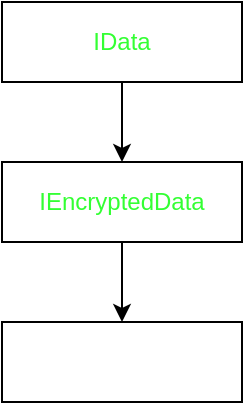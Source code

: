 <mxfile version="20.0.3" type="device" pages="5"><diagram id="fUTEXKXD0uSxn1gzb-y6" name="data_model"><mxGraphModel dx="460" dy="789" grid="1" gridSize="10" guides="1" tooltips="1" connect="1" arrows="1" fold="1" page="1" pageScale="1" pageWidth="850" pageHeight="1100" math="0" shadow="0"><root><mxCell id="0"/><mxCell id="1" parent="0"/><mxCell id="AK8e0sGS78FUBG4dWG1a-3" style="edgeStyle=orthogonalEdgeStyle;rounded=0;orthogonalLoop=1;jettySize=auto;html=1;entryX=0.5;entryY=0;entryDx=0;entryDy=0;fontColor=#FFFFFF;" parent="1" source="xC9XY3UasAlfXsgon6vE-1" target="AK8e0sGS78FUBG4dWG1a-2" edge="1"><mxGeometry relative="1" as="geometry"/></mxCell><mxCell id="xC9XY3UasAlfXsgon6vE-1" value="IData" style="rounded=0;whiteSpace=wrap;html=1;fontColor=#33FF33;" parent="1" vertex="1"><mxGeometry x="400" y="120" width="120" height="40" as="geometry"/></mxCell><mxCell id="AK8e0sGS78FUBG4dWG1a-1" value="Account data" style="rounded=0;whiteSpace=wrap;html=1;fontColor=#FFFFFF;" parent="1" vertex="1"><mxGeometry x="400" y="280" width="120" height="40" as="geometry"/></mxCell><mxCell id="AK8e0sGS78FUBG4dWG1a-4" style="edgeStyle=orthogonalEdgeStyle;rounded=0;orthogonalLoop=1;jettySize=auto;html=1;entryX=0.5;entryY=0;entryDx=0;entryDy=0;fontColor=#FFFFFF;" parent="1" source="AK8e0sGS78FUBG4dWG1a-2" target="AK8e0sGS78FUBG4dWG1a-1" edge="1"><mxGeometry relative="1" as="geometry"/></mxCell><mxCell id="AK8e0sGS78FUBG4dWG1a-2" value="IEncryptedData" style="rounded=0;whiteSpace=wrap;html=1;fontColor=#33FF33;" parent="1" vertex="1"><mxGeometry x="400" y="200" width="120" height="40" as="geometry"/></mxCell></root></mxGraphModel></diagram><diagram id="lnxdm_pcfq1OGAOoqF5U" name="encryption flow"><mxGraphModel dx="460" dy="789" grid="1" gridSize="10" guides="1" tooltips="1" connect="1" arrows="1" fold="1" page="1" pageScale="1" pageWidth="850" pageHeight="1100" math="0" shadow="0"><root><mxCell id="0"/><mxCell id="1" parent="0"/><mxCell id="0Tv8KRY-CtIs28pvCC3_-11" style="edgeStyle=orthogonalEdgeStyle;rounded=0;orthogonalLoop=1;jettySize=auto;html=1;fontColor=#FFFFFF;" parent="1" source="0Tv8KRY-CtIs28pvCC3_-1" target="0Tv8KRY-CtIs28pvCC3_-9" edge="1"><mxGeometry relative="1" as="geometry"/></mxCell><mxCell id="0Tv8KRY-CtIs28pvCC3_-1" value="Account data" style="rounded=0;whiteSpace=wrap;html=1;fontColor=#FFFFFF;" parent="1" vertex="1"><mxGeometry x="40" y="240" width="120" height="40" as="geometry"/></mxCell><mxCell id="0Tv8KRY-CtIs28pvCC3_-2" value="&lt;div&gt;Encrypted account data&lt;br&gt;&lt;/div&gt;" style="rounded=0;whiteSpace=wrap;html=1;fontColor=#FFFFFF;" parent="1" vertex="1"><mxGeometry x="440" y="240" width="120" height="40" as="geometry"/></mxCell><mxCell id="79iRGagRySBU1ebr-khd-7" style="edgeStyle=orthogonalEdgeStyle;rounded=0;orthogonalLoop=1;jettySize=auto;html=1;entryX=0.5;entryY=0;entryDx=0;entryDy=0;fontColor=#FFFFFF;" parent="1" source="0Tv8KRY-CtIs28pvCC3_-5" target="0Tv8KRY-CtIs28pvCC3_-9" edge="1"><mxGeometry relative="1" as="geometry"/></mxCell><mxCell id="0Tv8KRY-CtIs28pvCC3_-5" value="AES 256 CTR" style="rounded=1;whiteSpace=wrap;html=1;fontColor=#FFFFFF;" parent="1" vertex="1"><mxGeometry x="240" y="160" width="120" height="40" as="geometry"/></mxCell><mxCell id="0Tv8KRY-CtIs28pvCC3_-12" style="edgeStyle=orthogonalEdgeStyle;rounded=0;orthogonalLoop=1;jettySize=auto;html=1;entryX=0;entryY=0.5;entryDx=0;entryDy=0;fontColor=#FFFFFF;" parent="1" source="0Tv8KRY-CtIs28pvCC3_-9" target="0Tv8KRY-CtIs28pvCC3_-2" edge="1"><mxGeometry relative="1" as="geometry"/></mxCell><mxCell id="zUqYFEMRGiSaLk9crKAS-2" style="edgeStyle=orthogonalEdgeStyle;rounded=0;orthogonalLoop=1;jettySize=auto;html=1;entryX=0;entryY=0.5;entryDx=0;entryDy=0;fontColor=#FFFFFF;exitX=0.5;exitY=1;exitDx=0;exitDy=0;" parent="1" source="0Tv8KRY-CtIs28pvCC3_-9" target="zUqYFEMRGiSaLk9crKAS-1" edge="1"><mxGeometry relative="1" as="geometry"/></mxCell><mxCell id="0Tv8KRY-CtIs28pvCC3_-9" value="Encrypt" style="rounded=1;whiteSpace=wrap;html=1;fontColor=#FFFFFF;" parent="1" vertex="1"><mxGeometry x="240" y="240" width="120" height="40" as="geometry"/></mxCell><mxCell id="0Tv8KRY-CtIs28pvCC3_-15" value="Store" style="edgeStyle=orthogonalEdgeStyle;rounded=0;orthogonalLoop=1;jettySize=auto;html=1;entryX=0.5;entryY=0;entryDx=0;entryDy=0;fontColor=#FFFFFF;" parent="1" source="0Tv8KRY-CtIs28pvCC3_-13" target="0Tv8KRY-CtIs28pvCC3_-2" edge="1"><mxGeometry relative="1" as="geometry"/></mxCell><mxCell id="79iRGagRySBU1ebr-khd-9" value="Salt" style="edgeStyle=orthogonalEdgeStyle;rounded=0;orthogonalLoop=1;jettySize=auto;html=1;entryX=0.75;entryY=0;entryDx=0;entryDy=0;fontColor=#FFFFFF;" parent="1" source="0Tv8KRY-CtIs28pvCC3_-13" target="0Tv8KRY-CtIs28pvCC3_-5" edge="1"><mxGeometry relative="1" as="geometry"><mxPoint x="320" y="60" as="targetPoint"/></mxGeometry></mxCell><mxCell id="0Tv8KRY-CtIs28pvCC3_-13" value="&lt;div&gt;Salt&lt;/div&gt;&lt;div&gt;(per account)&lt;br&gt;&lt;/div&gt;" style="rounded=0;whiteSpace=wrap;html=1;fontColor=#FFFFFF;" parent="1" vertex="1"><mxGeometry x="440" y="40" width="120" height="40" as="geometry"/></mxCell><mxCell id="79iRGagRySBU1ebr-khd-8" value="Key" style="edgeStyle=orthogonalEdgeStyle;rounded=0;orthogonalLoop=1;jettySize=auto;html=1;entryX=0.25;entryY=0;entryDx=0;entryDy=0;fontColor=#FFFFFF;" parent="1" source="0Tv8KRY-CtIs28pvCC3_-18" target="0Tv8KRY-CtIs28pvCC3_-5" edge="1"><mxGeometry relative="1" as="geometry"><mxPoint x="280" y="60" as="targetPoint"/></mxGeometry></mxCell><mxCell id="0Tv8KRY-CtIs28pvCC3_-18" value="User secret" style="rounded=0;whiteSpace=wrap;html=1;fontColor=#FFFFFF;" parent="1" vertex="1"><mxGeometry x="40" y="40" width="120" height="40" as="geometry"/></mxCell><mxCell id="zUqYFEMRGiSaLk9crKAS-3" value="Store" style="edgeStyle=orthogonalEdgeStyle;rounded=0;orthogonalLoop=1;jettySize=auto;html=1;entryX=0.5;entryY=1;entryDx=0;entryDy=0;fontColor=#FFFFFF;" parent="1" source="zUqYFEMRGiSaLk9crKAS-1" target="0Tv8KRY-CtIs28pvCC3_-2" edge="1"><mxGeometry relative="1" as="geometry"/></mxCell><mxCell id="zUqYFEMRGiSaLk9crKAS-1" value="HMAC" style="rounded=0;whiteSpace=wrap;html=1;fontColor=#FFFFFF;" parent="1" vertex="1"><mxGeometry x="440" y="360" width="120" height="40" as="geometry"/></mxCell></root></mxGraphModel></diagram><diagram id="JrP6DUayIy2TuXrX6jQS" name="Encrypted data"><mxGraphModel dx="460" dy="789" grid="1" gridSize="10" guides="1" tooltips="1" connect="1" arrows="1" fold="1" page="1" pageScale="1" pageWidth="850" pageHeight="1100" math="0" shadow="0"><root><mxCell id="0"/><mxCell id="1" parent="0"/><mxCell id="b30_117mNofZZ1XKkhct-4" value="AccountData" style="swimlane;fontStyle=0;childLayout=stackLayout;horizontal=1;startSize=26;fillColor=none;horizontalStack=0;resizeParent=1;resizeParentMax=0;resizeLast=0;collapsible=1;marginBottom=0;fontColor=#FFFFFF;" parent="1" vertex="1"><mxGeometry x="80" y="400" width="160" height="130" as="geometry"/></mxCell><mxCell id="b30_117mNofZZ1XKkhct-9" value="Name" style="text;strokeColor=none;fillColor=none;align=left;verticalAlign=top;spacingLeft=4;spacingRight=4;overflow=hidden;rotatable=0;points=[[0,0.5],[1,0.5]];portConstraint=eastwest;fontColor=#FFFFFF;" parent="b30_117mNofZZ1XKkhct-4" vertex="1"><mxGeometry y="26" width="160" height="26" as="geometry"/></mxCell><mxCell id="b30_117mNofZZ1XKkhct-5" value="Login [E]" style="text;align=left;verticalAlign=top;spacingLeft=4;spacingRight=4;overflow=hidden;rotatable=0;points=[[0,0.5],[1,0.5]];portConstraint=eastwest;fillColor=none;fontColor=#66B2FF;" parent="b30_117mNofZZ1XKkhct-4" vertex="1"><mxGeometry y="52" width="160" height="26" as="geometry"/></mxCell><mxCell id="b30_117mNofZZ1XKkhct-6" value="Password [E]" style="text;align=left;verticalAlign=top;spacingLeft=4;spacingRight=4;overflow=hidden;rotatable=0;points=[[0,0.5],[1,0.5]];portConstraint=eastwest;fillColor=none;fontColor=#66B2FF;" parent="b30_117mNofZZ1XKkhct-4" vertex="1"><mxGeometry y="78" width="160" height="26" as="geometry"/></mxCell><mxCell id="b30_117mNofZZ1XKkhct-7" value="Description" style="text;strokeColor=none;fillColor=none;align=left;verticalAlign=top;spacingLeft=4;spacingRight=4;overflow=hidden;rotatable=0;points=[[0,0.5],[1,0.5]];portConstraint=eastwest;fontColor=#FFFFFF;" parent="b30_117mNofZZ1XKkhct-4" vertex="1"><mxGeometry y="104" width="160" height="26" as="geometry"/></mxCell><mxCell id="b30_117mNofZZ1XKkhct-19" style="edgeStyle=orthogonalEdgeStyle;rounded=0;orthogonalLoop=1;jettySize=auto;html=1;entryX=0.5;entryY=0;entryDx=0;entryDy=0;fontColor=#66B2FF;" parent="1" source="b30_117mNofZZ1XKkhct-10" target="b30_117mNofZZ1XKkhct-16" edge="1"><mxGeometry relative="1" as="geometry"/></mxCell><mxCell id="b30_117mNofZZ1XKkhct-10" value="IData" style="swimlane;fontStyle=0;childLayout=stackLayout;horizontal=1;startSize=26;fillColor=none;horizontalStack=0;resizeParent=1;resizeParentMax=0;resizeLast=0;collapsible=1;marginBottom=0;fontColor=#33FF33;" parent="1" vertex="1"><mxGeometry x="80" width="160" height="130" as="geometry"/></mxCell><mxCell id="UWjaHZpIBkSfIlXWcNL2-1" value="DataType (const)" style="text;strokeColor=none;fillColor=none;align=left;verticalAlign=top;spacingLeft=4;spacingRight=4;overflow=hidden;rotatable=0;points=[[0,0.5],[1,0.5]];portConstraint=eastwest;fontColor=#FFFFFF;" parent="b30_117mNofZZ1XKkhct-10" vertex="1"><mxGeometry y="26" width="160" height="26" as="geometry"/></mxCell><mxCell id="b30_117mNofZZ1XKkhct-11" value="Id" style="text;strokeColor=none;fillColor=none;align=left;verticalAlign=top;spacingLeft=4;spacingRight=4;overflow=hidden;rotatable=0;points=[[0,0.5],[1,0.5]];portConstraint=eastwest;fontColor=#FFFFFF;flipH=1;flipV=1;" parent="b30_117mNofZZ1XKkhct-10" vertex="1"><mxGeometry y="52" width="160" height="26" as="geometry"/></mxCell><mxCell id="b30_117mNofZZ1XKkhct-14" value="Parent" style="text;strokeColor=none;fillColor=none;align=left;verticalAlign=top;spacingLeft=4;spacingRight=4;overflow=hidden;rotatable=0;points=[[0,0.5],[1,0.5]];portConstraint=eastwest;fontColor=#FFFFFF;" parent="b30_117mNofZZ1XKkhct-10" vertex="1"><mxGeometry y="78" width="160" height="26" as="geometry"/></mxCell><mxCell id="QBJDyHPJbhhy37YhERGV-7" value="TimeStamp" style="text;strokeColor=none;fillColor=none;align=left;verticalAlign=top;spacingLeft=4;spacingRight=4;overflow=hidden;rotatable=0;points=[[0,0.5],[1,0.5]];portConstraint=eastwest;fontColor=#FFFFFF;" parent="b30_117mNofZZ1XKkhct-10" vertex="1"><mxGeometry y="104" width="160" height="26" as="geometry"/></mxCell><mxCell id="b30_117mNofZZ1XKkhct-20" style="edgeStyle=orthogonalEdgeStyle;rounded=0;orthogonalLoop=1;jettySize=auto;html=1;entryX=0.5;entryY=0;entryDx=0;entryDy=0;fontColor=#66B2FF;" parent="1" source="b30_117mNofZZ1XKkhct-16" target="b30_117mNofZZ1XKkhct-4" edge="1"><mxGeometry relative="1" as="geometry"/></mxCell><mxCell id="QBJDyHPJbhhy37YhERGV-9" style="edgeStyle=orthogonalEdgeStyle;rounded=0;orthogonalLoop=1;jettySize=auto;html=1;entryX=0.5;entryY=0;entryDx=0;entryDy=0;fontColor=#FFFFFF;exitX=0.5;exitY=1;exitDx=0;exitDy=0;" parent="1" source="b30_117mNofZZ1XKkhct-16" target="QBJDyHPJbhhy37YhERGV-1" edge="1"><mxGeometry relative="1" as="geometry"/></mxCell><mxCell id="b30_117mNofZZ1XKkhct-16" value="IEncryptedData" style="swimlane;fontStyle=0;childLayout=stackLayout;horizontal=1;startSize=26;fillColor=none;horizontalStack=0;resizeParent=1;resizeParentMax=0;resizeLast=0;collapsible=1;marginBottom=0;fontColor=#33FF33;" parent="1" vertex="1"><mxGeometry x="80" y="200" width="160" height="104" as="geometry"/></mxCell><mxCell id="QBJDyHPJbhhy37YhERGV-8" value="IsEncrypted" style="text;strokeColor=none;fillColor=none;align=left;verticalAlign=top;spacingLeft=4;spacingRight=4;overflow=hidden;rotatable=0;points=[[0,0.5],[1,0.5]];portConstraint=eastwest;fontColor=#FFFFFF;" parent="b30_117mNofZZ1XKkhct-16" vertex="1"><mxGeometry y="26" width="160" height="26" as="geometry"/></mxCell><mxCell id="b30_117mNofZZ1XKkhct-17" value="Salt" style="text;strokeColor=none;fillColor=none;align=left;verticalAlign=top;spacingLeft=4;spacingRight=4;overflow=hidden;rotatable=0;points=[[0,0.5],[1,0.5]];portConstraint=eastwest;fontColor=#FFFFFF;" parent="b30_117mNofZZ1XKkhct-16" vertex="1"><mxGeometry y="52" width="160" height="26" as="geometry"/></mxCell><mxCell id="JstCCFAMWpf96RGzjESz-1" value="HMAC" style="text;strokeColor=none;fillColor=none;align=left;verticalAlign=top;spacingLeft=4;spacingRight=4;overflow=hidden;rotatable=0;points=[[0,0.5],[1,0.5]];portConstraint=eastwest;fontColor=#FFFFFF;" parent="b30_117mNofZZ1XKkhct-16" vertex="1"><mxGeometry y="78" width="160" height="26" as="geometry"/></mxCell><mxCell id="QBJDyHPJbhhy37YhERGV-1" value="DataFolder" style="swimlane;fontStyle=0;childLayout=stackLayout;horizontal=1;startSize=26;fillColor=none;horizontalStack=0;resizeParent=1;resizeParentMax=0;resizeLast=0;collapsible=1;marginBottom=0;fontColor=#FFFFFF;" parent="1" vertex="1"><mxGeometry x="280" y="400" width="160" height="104" as="geometry"/></mxCell><mxCell id="QBJDyHPJbhhy37YhERGV-2" value="Name" style="text;strokeColor=none;fillColor=none;align=left;verticalAlign=top;spacingLeft=4;spacingRight=4;overflow=hidden;rotatable=0;points=[[0,0.5],[1,0.5]];portConstraint=eastwest;fontColor=#FFFFFF;" parent="QBJDyHPJbhhy37YhERGV-1" vertex="1"><mxGeometry y="26" width="160" height="26" as="geometry"/></mxCell><mxCell id="QBJDyHPJbhhy37YhERGV-5" value="Description" style="text;strokeColor=none;fillColor=none;align=left;verticalAlign=top;spacingLeft=4;spacingRight=4;overflow=hidden;rotatable=0;points=[[0,0.5],[1,0.5]];portConstraint=eastwest;fontColor=#FFFFFF;" parent="QBJDyHPJbhhy37YhERGV-1" vertex="1"><mxGeometry y="52" width="160" height="26" as="geometry"/></mxCell><mxCell id="QBJDyHPJbhhy37YhERGV-10" value="Count" style="text;strokeColor=none;fillColor=none;align=left;verticalAlign=top;spacingLeft=4;spacingRight=4;overflow=hidden;rotatable=0;points=[[0,0.5],[1,0.5]];portConstraint=eastwest;fontColor=#FFFFFF;" parent="QBJDyHPJbhhy37YhERGV-1" vertex="1"><mxGeometry y="78" width="160" height="26" as="geometry"/></mxCell></root></mxGraphModel></diagram><diagram id="qnJR2oq2hnCzLryUrViN" name="DBHeader"><mxGraphModel dx="460" dy="789" grid="1" gridSize="10" guides="1" tooltips="1" connect="1" arrows="1" fold="1" page="1" pageScale="1" pageWidth="850" pageHeight="1100" math="0" shadow="0"><root><mxCell id="0"/><mxCell id="1" parent="0"/><mxCell id="gI9X6LPqGYjSw6wljJoz-1" value="Size: 12 MB" style="whiteSpace=wrap;html=1;fontColor=#FFFFFF;fillColor=none;fontSize=18;" parent="1" vertex="1"><mxGeometry x="40" y="40" width="120" height="80" as="geometry"/></mxCell><mxCell id="gI9X6LPqGYjSw6wljJoz-6" value="" style="shape=table;html=1;whiteSpace=wrap;startSize=0;container=1;collapsible=0;childLayout=tableLayout;fontSize=16;fontColor=#FFFFFF;fillColor=none;" parent="1" vertex="1"><mxGeometry x="41" y="160" width="369" height="319" as="geometry"/></mxCell><mxCell id="gI9X6LPqGYjSw6wljJoz-7" value="" style="shape=tableRow;horizontal=0;startSize=0;swimlaneHead=0;swimlaneBody=0;top=0;left=0;bottom=0;right=0;collapsible=0;dropTarget=0;fillColor=none;points=[[0,0.5],[1,0.5]];portConstraint=eastwest;fontSize=16;fontColor=#FFFFFF;" parent="gI9X6LPqGYjSw6wljJoz-6" vertex="1"><mxGeometry width="369" height="41" as="geometry"/></mxCell><mxCell id="gI9X6LPqGYjSw6wljJoz-8" value="Name" style="shape=partialRectangle;html=1;whiteSpace=wrap;connectable=0;fillColor=none;top=0;left=0;bottom=0;right=0;overflow=hidden;fontSize=16;fontColor=#FFFFFF;align=center;" parent="gI9X6LPqGYjSw6wljJoz-7" vertex="1"><mxGeometry width="100" height="41" as="geometry"><mxRectangle width="100" height="41" as="alternateBounds"/></mxGeometry></mxCell><mxCell id="gI9X6LPqGYjSw6wljJoz-9" value="Size" style="shape=partialRectangle;html=1;whiteSpace=wrap;connectable=0;fillColor=none;top=0;left=0;bottom=0;right=0;overflow=hidden;fontSize=16;fontColor=#FFFFFF;" parent="gI9X6LPqGYjSw6wljJoz-7" vertex="1"><mxGeometry x="100" width="100" height="41" as="geometry"><mxRectangle width="100" height="41" as="alternateBounds"/></mxGeometry></mxCell><mxCell id="2VIc91V5ZWwU0F-H3aYq-1" value="Comment" style="shape=partialRectangle;html=1;whiteSpace=wrap;connectable=0;fillColor=none;top=0;left=0;bottom=0;right=0;overflow=hidden;fontSize=16;fontColor=#FFFFFF;" parent="gI9X6LPqGYjSw6wljJoz-7" vertex="1"><mxGeometry x="200" width="169" height="41" as="geometry"><mxRectangle width="169" height="41" as="alternateBounds"/></mxGeometry></mxCell><mxCell id="gI9X6LPqGYjSw6wljJoz-28" style="shape=tableRow;horizontal=0;startSize=0;swimlaneHead=0;swimlaneBody=0;top=0;left=0;bottom=0;right=0;collapsible=0;dropTarget=0;fillColor=none;points=[[0,0.5],[1,0.5]];portConstraint=eastwest;fontSize=16;fontColor=#FFFFFF;" parent="gI9X6LPqGYjSw6wljJoz-6" vertex="1"><mxGeometry y="41" width="369" height="40" as="geometry"/></mxCell><mxCell id="gI9X6LPqGYjSw6wljJoz-29" value="Hash" style="shape=partialRectangle;html=1;whiteSpace=wrap;connectable=0;fillColor=none;top=0;left=0;bottom=0;right=0;overflow=hidden;fontSize=16;fontColor=#FFFFFF;" parent="gI9X6LPqGYjSw6wljJoz-28" vertex="1"><mxGeometry width="100" height="40" as="geometry"><mxRectangle width="100" height="40" as="alternateBounds"/></mxGeometry></mxCell><mxCell id="gI9X6LPqGYjSw6wljJoz-30" value="32" style="shape=partialRectangle;html=1;whiteSpace=wrap;connectable=0;fillColor=none;top=0;left=0;bottom=0;right=0;overflow=hidden;fontSize=16;fontColor=#FFFFFF;" parent="gI9X6LPqGYjSw6wljJoz-28" vertex="1"><mxGeometry x="100" width="100" height="40" as="geometry"><mxRectangle width="100" height="40" as="alternateBounds"/></mxGeometry></mxCell><mxCell id="2VIc91V5ZWwU0F-H3aYq-4" style="shape=partialRectangle;html=1;whiteSpace=wrap;connectable=0;fillColor=none;top=0;left=0;bottom=0;right=0;overflow=hidden;fontSize=16;fontColor=#FFFFFF;" parent="gI9X6LPqGYjSw6wljJoz-28" vertex="1"><mxGeometry x="200" width="169" height="40" as="geometry"><mxRectangle width="169" height="40" as="alternateBounds"/></mxGeometry></mxCell><mxCell id="xpyPhEASOLxkJCNQNlfW-5" style="shape=tableRow;horizontal=0;startSize=0;swimlaneHead=0;swimlaneBody=0;top=0;left=0;bottom=0;right=0;collapsible=0;dropTarget=0;fillColor=none;points=[[0,0.5],[1,0.5]];portConstraint=eastwest;fontSize=16;fontColor=#FFFFFF;" vertex="1" parent="gI9X6LPqGYjSw6wljJoz-6"><mxGeometry y="81" width="369" height="39" as="geometry"/></mxCell><mxCell id="xpyPhEASOLxkJCNQNlfW-6" value="Hashing start:" style="shape=partialRectangle;html=1;whiteSpace=wrap;connectable=0;fillColor=none;top=0;left=0;bottom=0;right=0;overflow=hidden;fontSize=16;fontColor=#FFFFFF;rowspan=1;colspan=3;" vertex="1" parent="xpyPhEASOLxkJCNQNlfW-5"><mxGeometry width="369" height="39" as="geometry"><mxRectangle width="100" height="39" as="alternateBounds"/></mxGeometry></mxCell><mxCell id="xpyPhEASOLxkJCNQNlfW-7" style="shape=partialRectangle;html=1;whiteSpace=wrap;connectable=0;fillColor=none;top=0;left=0;bottom=0;right=0;overflow=hidden;fontSize=16;fontColor=#FFFFFF;" vertex="1" visible="0" parent="xpyPhEASOLxkJCNQNlfW-5"><mxGeometry x="100" width="100" height="39" as="geometry"><mxRectangle width="100" height="39" as="alternateBounds"/></mxGeometry></mxCell><mxCell id="xpyPhEASOLxkJCNQNlfW-8" style="shape=partialRectangle;html=1;whiteSpace=wrap;connectable=0;fillColor=none;top=0;left=0;bottom=0;right=0;overflow=hidden;fontSize=16;fontColor=#FFFFFF;" vertex="1" visible="0" parent="xpyPhEASOLxkJCNQNlfW-5"><mxGeometry x="200" width="169" height="39" as="geometry"><mxRectangle width="169" height="39" as="alternateBounds"/></mxGeometry></mxCell><mxCell id="gI9X6LPqGYjSw6wljJoz-11" value="" style="shape=tableRow;horizontal=0;startSize=0;swimlaneHead=0;swimlaneBody=0;top=0;left=0;bottom=0;right=0;collapsible=0;dropTarget=0;fillColor=none;points=[[0,0.5],[1,0.5]];portConstraint=eastwest;fontSize=16;fontColor=#FFFFFF;" parent="gI9X6LPqGYjSw6wljJoz-6" vertex="1"><mxGeometry y="120" width="369" height="39" as="geometry"/></mxCell><mxCell id="gI9X6LPqGYjSw6wljJoz-12" value="&lt;div&gt;Version&lt;/div&gt;" style="shape=partialRectangle;html=1;whiteSpace=wrap;connectable=0;fillColor=none;top=0;left=0;bottom=0;right=0;overflow=hidden;fontSize=16;fontColor=#FFFFFF;" parent="gI9X6LPqGYjSw6wljJoz-11" vertex="1"><mxGeometry width="100" height="39" as="geometry"><mxRectangle width="100" height="39" as="alternateBounds"/></mxGeometry></mxCell><mxCell id="gI9X6LPqGYjSw6wljJoz-13" value="4" style="shape=partialRectangle;html=1;whiteSpace=wrap;connectable=0;fillColor=none;top=0;left=0;bottom=0;right=0;overflow=hidden;fontSize=16;fontColor=#FFFFFF;" parent="gI9X6LPqGYjSw6wljJoz-11" vertex="1"><mxGeometry x="100" width="100" height="39" as="geometry"><mxRectangle width="100" height="39" as="alternateBounds"/></mxGeometry></mxCell><mxCell id="2VIc91V5ZWwU0F-H3aYq-2" style="shape=partialRectangle;html=1;whiteSpace=wrap;connectable=0;fillColor=none;top=0;left=0;bottom=0;right=0;overflow=hidden;fontSize=16;fontColor=#FFFFFF;" parent="gI9X6LPqGYjSw6wljJoz-11" vertex="1"><mxGeometry x="200" width="169" height="39" as="geometry"><mxRectangle width="169" height="39" as="alternateBounds"/></mxGeometry></mxCell><mxCell id="gI9X6LPqGYjSw6wljJoz-25" style="shape=tableRow;horizontal=0;startSize=0;swimlaneHead=0;swimlaneBody=0;top=0;left=0;bottom=0;right=0;collapsible=0;dropTarget=0;fillColor=none;points=[[0,0.5],[1,0.5]];portConstraint=eastwest;fontSize=16;fontColor=#FFFFFF;" parent="gI9X6LPqGYjSw6wljJoz-6" vertex="1"><mxGeometry y="159" width="369" height="40" as="geometry"/></mxCell><mxCell id="gI9X6LPqGYjSw6wljJoz-26" value="Salt" style="shape=partialRectangle;html=1;whiteSpace=wrap;connectable=0;fillColor=none;top=0;left=0;bottom=0;right=0;overflow=hidden;fontSize=16;fontColor=#FFFFFF;" parent="gI9X6LPqGYjSw6wljJoz-25" vertex="1"><mxGeometry width="100" height="40" as="geometry"><mxRectangle width="100" height="40" as="alternateBounds"/></mxGeometry></mxCell><mxCell id="gI9X6LPqGYjSw6wljJoz-27" value="16" style="shape=partialRectangle;html=1;whiteSpace=wrap;connectable=0;fillColor=none;top=0;left=0;bottom=0;right=0;overflow=hidden;fontSize=16;fontColor=#FFFFFF;" parent="gI9X6LPqGYjSw6wljJoz-25" vertex="1"><mxGeometry x="100" width="100" height="40" as="geometry"><mxRectangle width="100" height="40" as="alternateBounds"/></mxGeometry></mxCell><mxCell id="2VIc91V5ZWwU0F-H3aYq-3" value="" style="shape=partialRectangle;html=1;whiteSpace=wrap;connectable=0;fillColor=none;top=0;left=0;bottom=0;right=0;overflow=hidden;fontSize=16;fontColor=#FFFFFF;" parent="gI9X6LPqGYjSw6wljJoz-25" vertex="1"><mxGeometry x="200" width="169" height="40" as="geometry"><mxRectangle width="169" height="40" as="alternateBounds"/></mxGeometry></mxCell><mxCell id="gI9X6LPqGYjSw6wljJoz-22" style="shape=tableRow;horizontal=0;startSize=0;swimlaneHead=0;swimlaneBody=0;top=0;left=0;bottom=0;right=0;collapsible=0;dropTarget=0;fillColor=none;points=[[0,0.5],[1,0.5]];portConstraint=eastwest;fontSize=16;fontColor=#FFFFFF;" parent="gI9X6LPqGYjSw6wljJoz-6" vertex="1"><mxGeometry y="199" width="369" height="40" as="geometry"/></mxCell><mxCell id="gI9X6LPqGYjSw6wljJoz-23" value="Login" style="shape=partialRectangle;html=1;whiteSpace=wrap;connectable=0;fillColor=none;top=0;left=0;bottom=0;right=0;overflow=hidden;fontSize=16;fontColor=#FFFFFF;" parent="gI9X6LPqGYjSw6wljJoz-22" vertex="1"><mxGeometry width="100" height="40" as="geometry"><mxRectangle width="100" height="40" as="alternateBounds"/></mxGeometry></mxCell><mxCell id="gI9X6LPqGYjSw6wljJoz-24" value="256" style="shape=partialRectangle;html=1;whiteSpace=wrap;connectable=0;fillColor=none;top=0;left=0;bottom=0;right=0;overflow=hidden;fontSize=16;fontColor=#FFFFFF;" parent="gI9X6LPqGYjSw6wljJoz-22" vertex="1"><mxGeometry x="100" width="100" height="40" as="geometry"><mxRectangle width="100" height="40" as="alternateBounds"/></mxGeometry></mxCell><mxCell id="2VIc91V5ZWwU0F-H3aYq-5" style="shape=partialRectangle;html=1;whiteSpace=wrap;connectable=0;fillColor=none;top=0;left=0;bottom=0;right=0;overflow=hidden;fontSize=16;fontColor=#FFFFFF;" parent="gI9X6LPqGYjSw6wljJoz-22" vertex="1"><mxGeometry x="200" width="169" height="40" as="geometry"><mxRectangle width="169" height="40" as="alternateBounds"/></mxGeometry></mxCell><mxCell id="xpyPhEASOLxkJCNQNlfW-1" style="shape=tableRow;horizontal=0;startSize=0;swimlaneHead=0;swimlaneBody=0;top=0;left=0;bottom=0;right=0;collapsible=0;dropTarget=0;fillColor=none;points=[[0,0.5],[1,0.5]];portConstraint=eastwest;fontSize=16;fontColor=#FFFFFF;" vertex="1" parent="gI9X6LPqGYjSw6wljJoz-6"><mxGeometry y="239" width="369" height="40" as="geometry"/></mxCell><mxCell id="xpyPhEASOLxkJCNQNlfW-2" value="Encrypt start:" style="shape=partialRectangle;html=1;whiteSpace=wrap;connectable=0;fillColor=none;top=0;left=0;bottom=0;right=0;overflow=hidden;fontSize=16;fontColor=#FFFFFF;rowspan=1;colspan=3;" vertex="1" parent="xpyPhEASOLxkJCNQNlfW-1"><mxGeometry width="369" height="40" as="geometry"><mxRectangle width="100" height="40" as="alternateBounds"/></mxGeometry></mxCell><mxCell id="xpyPhEASOLxkJCNQNlfW-3" style="shape=partialRectangle;html=1;whiteSpace=wrap;connectable=0;fillColor=none;top=0;left=0;bottom=0;right=0;overflow=hidden;fontSize=16;fontColor=#FFFFFF;" vertex="1" visible="0" parent="xpyPhEASOLxkJCNQNlfW-1"><mxGeometry x="100" width="100" height="40" as="geometry"><mxRectangle width="100" height="40" as="alternateBounds"/></mxGeometry></mxCell><mxCell id="xpyPhEASOLxkJCNQNlfW-4" style="shape=partialRectangle;html=1;whiteSpace=wrap;connectable=0;fillColor=none;top=0;left=0;bottom=0;right=0;overflow=hidden;fontSize=16;fontColor=#FFFFFF;" vertex="1" visible="0" parent="xpyPhEASOLxkJCNQNlfW-1"><mxGeometry x="200" width="169" height="40" as="geometry"><mxRectangle width="169" height="40" as="alternateBounds"/></mxGeometry></mxCell><mxCell id="gI9X6LPqGYjSw6wljJoz-31" style="shape=tableRow;horizontal=0;startSize=0;swimlaneHead=0;swimlaneBody=0;top=0;left=0;bottom=0;right=0;collapsible=0;dropTarget=0;fillColor=none;points=[[0,0.5],[1,0.5]];portConstraint=eastwest;fontSize=16;fontColor=#FFFFFF;" parent="gI9X6LPqGYjSw6wljJoz-6" vertex="1"><mxGeometry y="279" width="369" height="40" as="geometry"/></mxCell><mxCell id="gI9X6LPqGYjSw6wljJoz-32" value="RNG" style="shape=partialRectangle;html=1;whiteSpace=wrap;connectable=0;fillColor=none;top=0;left=0;bottom=0;right=0;overflow=hidden;fontSize=16;fontColor=#FFFFFF;" parent="gI9X6LPqGYjSw6wljJoz-31" vertex="1"><mxGeometry width="100" height="40" as="geometry"><mxRectangle width="100" height="40" as="alternateBounds"/></mxGeometry></mxCell><mxCell id="gI9X6LPqGYjSw6wljJoz-33" value="11980" style="shape=partialRectangle;html=1;whiteSpace=wrap;connectable=0;fillColor=none;top=0;left=0;bottom=0;right=0;overflow=hidden;fontSize=16;fontColor=#FFFFFF;" parent="gI9X6LPqGYjSw6wljJoz-31" vertex="1"><mxGeometry x="100" width="100" height="40" as="geometry"><mxRectangle width="100" height="40" as="alternateBounds"/></mxGeometry></mxCell><mxCell id="2VIc91V5ZWwU0F-H3aYq-6" value="Garbage" style="shape=partialRectangle;html=1;whiteSpace=wrap;connectable=0;fillColor=none;top=0;left=0;bottom=0;right=0;overflow=hidden;fontSize=16;fontColor=#FFFFFF;" parent="gI9X6LPqGYjSw6wljJoz-31" vertex="1"><mxGeometry x="200" width="169" height="40" as="geometry"><mxRectangle width="169" height="40" as="alternateBounds"/></mxGeometry></mxCell></root></mxGraphModel></diagram><diagram id="0jR-OZ9wBQqp0ZgWWIqB" name="Account data"><mxGraphModel dx="460" dy="789" grid="1" gridSize="10" guides="1" tooltips="1" connect="1" arrows="1" fold="1" page="1" pageScale="1" pageWidth="850" pageHeight="1100" math="0" shadow="0"><root><mxCell id="0"/><mxCell id="1" parent="0"/><mxCell id="JBbM9gTZ-LZH902RbjRc-1" value="https://docs.google.com/spreadsheets/d/1D9b2jyrpE7nXPxz3GO8Vq6z1ZLSYvRZxswTXWgcY2S4/edit#gid=0" style="text;html=1;align=center;verticalAlign=middle;resizable=0;points=[];autosize=1;strokeColor=none;fillColor=none;" vertex="1" parent="1"><mxGeometry y="80" width="610" height="30" as="geometry"/></mxCell></root></mxGraphModel></diagram></mxfile>